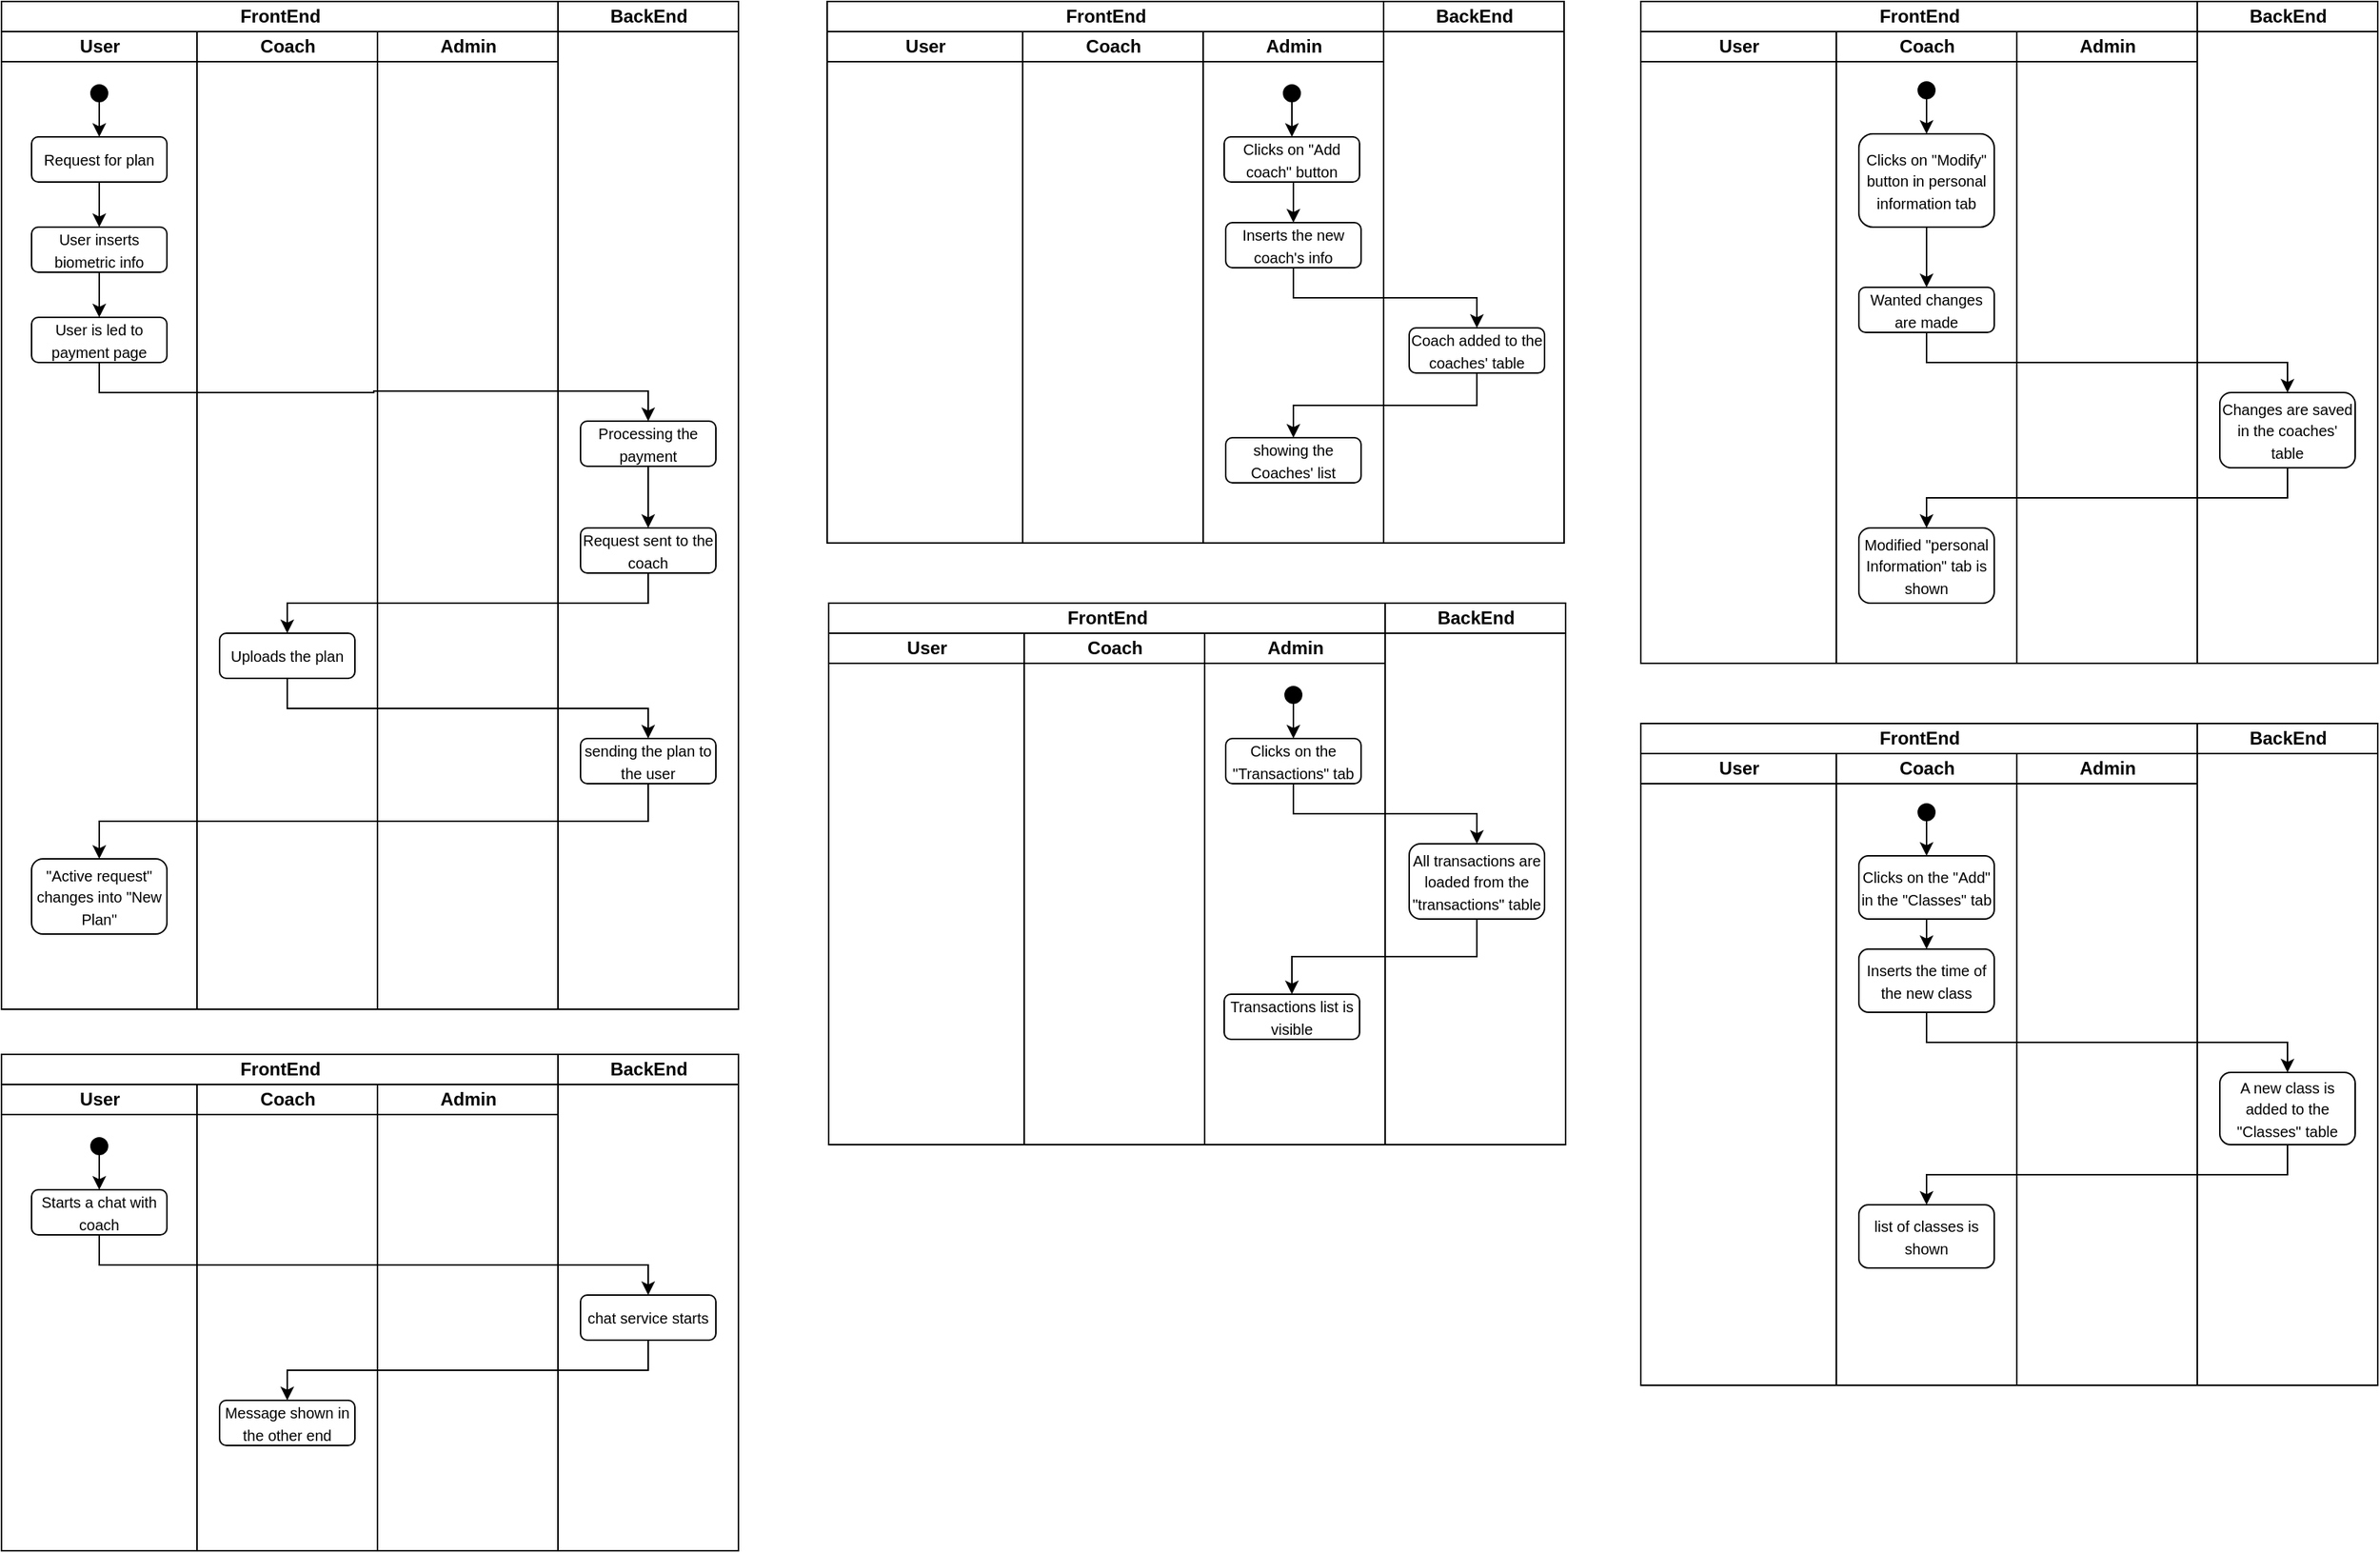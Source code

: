 <mxfile version="24.8.4">
  <diagram name="Page-1" id="aVtSVDIUYvsMCQ0X3oC_">
    <mxGraphModel dx="2978" dy="1590" grid="1" gridSize="10" guides="1" tooltips="1" connect="1" arrows="1" fold="1" page="1" pageScale="1" pageWidth="1100" pageHeight="1100" math="0" shadow="0">
      <root>
        <mxCell id="0" />
        <mxCell id="1" parent="0" />
        <mxCell id="vooDA-Ao79tHif5QRkxC-1" value="FrontEnd" style="swimlane;childLayout=stackLayout;resizeParent=1;resizeParentMax=0;startSize=20;html=1;" parent="1" vertex="1">
          <mxGeometry x="90" y="80" width="370" height="670" as="geometry" />
        </mxCell>
        <mxCell id="vooDA-Ao79tHif5QRkxC-2" value="User" style="swimlane;startSize=20;html=1;" parent="vooDA-Ao79tHif5QRkxC-1" vertex="1">
          <mxGeometry y="20" width="130" height="650" as="geometry" />
        </mxCell>
        <mxCell id="C1MrrGzw7vLQF02OaqI--86" style="edgeStyle=orthogonalEdgeStyle;rounded=0;orthogonalLoop=1;jettySize=auto;html=1;exitX=0.5;exitY=1;exitDx=0;exitDy=0;entryX=0.5;entryY=0;entryDx=0;entryDy=0;" edge="1" parent="vooDA-Ao79tHif5QRkxC-2" source="vooDA-Ao79tHif5QRkxC-11" target="C1MrrGzw7vLQF02OaqI--85">
          <mxGeometry relative="1" as="geometry" />
        </mxCell>
        <mxCell id="vooDA-Ao79tHif5QRkxC-11" value="&lt;font style=&quot;font-size: 10px;&quot;&gt;Request for plan&lt;/font&gt;" style="rounded=1;whiteSpace=wrap;html=1;" parent="vooDA-Ao79tHif5QRkxC-2" vertex="1">
          <mxGeometry x="20" y="70" width="90" height="30" as="geometry" />
        </mxCell>
        <mxCell id="vooDA-Ao79tHif5QRkxC-23" style="edgeStyle=orthogonalEdgeStyle;rounded=0;orthogonalLoop=1;jettySize=auto;html=1;exitX=0.5;exitY=1;exitDx=0;exitDy=0;" parent="vooDA-Ao79tHif5QRkxC-2" source="vooDA-Ao79tHif5QRkxC-22" target="vooDA-Ao79tHif5QRkxC-11" edge="1">
          <mxGeometry relative="1" as="geometry" />
        </mxCell>
        <mxCell id="vooDA-Ao79tHif5QRkxC-22" value="" style="shape=ellipse;html=1;fillColor=strokeColor;strokeWidth=2;verticalLabelPosition=bottom;verticalAlignment=top;perimeter=ellipsePerimeter;" parent="vooDA-Ao79tHif5QRkxC-2" vertex="1">
          <mxGeometry x="60" y="36" width="10" height="10" as="geometry" />
        </mxCell>
        <mxCell id="C1MrrGzw7vLQF02OaqI--88" style="edgeStyle=orthogonalEdgeStyle;rounded=0;orthogonalLoop=1;jettySize=auto;html=1;exitX=0.5;exitY=1;exitDx=0;exitDy=0;entryX=0.5;entryY=0;entryDx=0;entryDy=0;" edge="1" parent="vooDA-Ao79tHif5QRkxC-2" source="C1MrrGzw7vLQF02OaqI--85" target="C1MrrGzw7vLQF02OaqI--87">
          <mxGeometry relative="1" as="geometry" />
        </mxCell>
        <mxCell id="C1MrrGzw7vLQF02OaqI--85" value="&lt;font style=&quot;font-size: 10px;&quot;&gt;User inserts biometric info&lt;/font&gt;" style="rounded=1;whiteSpace=wrap;html=1;" vertex="1" parent="vooDA-Ao79tHif5QRkxC-2">
          <mxGeometry x="20" y="130" width="90" height="30" as="geometry" />
        </mxCell>
        <mxCell id="C1MrrGzw7vLQF02OaqI--87" value="&lt;font style=&quot;font-size: 10px;&quot;&gt;User is led to payment page&lt;/font&gt;" style="rounded=1;whiteSpace=wrap;html=1;" vertex="1" parent="vooDA-Ao79tHif5QRkxC-2">
          <mxGeometry x="20" y="190" width="90" height="30" as="geometry" />
        </mxCell>
        <mxCell id="C1MrrGzw7vLQF02OaqI--99" value="&lt;span style=&quot;font-size: 10px;&quot;&gt;&quot;Active request&quot; changes into &quot;New Plan&quot;&lt;/span&gt;" style="rounded=1;whiteSpace=wrap;html=1;" vertex="1" parent="vooDA-Ao79tHif5QRkxC-2">
          <mxGeometry x="20" y="550" width="90" height="50" as="geometry" />
        </mxCell>
        <mxCell id="vooDA-Ao79tHif5QRkxC-3" value="Coach" style="swimlane;startSize=20;html=1;" parent="vooDA-Ao79tHif5QRkxC-1" vertex="1">
          <mxGeometry x="130" y="20" width="120" height="650" as="geometry" />
        </mxCell>
        <mxCell id="C1MrrGzw7vLQF02OaqI--94" value="&lt;span style=&quot;font-size: 10px;&quot;&gt;Uploads the plan&lt;/span&gt;" style="rounded=1;whiteSpace=wrap;html=1;" vertex="1" parent="vooDA-Ao79tHif5QRkxC-3">
          <mxGeometry x="15" y="400" width="90" height="30" as="geometry" />
        </mxCell>
        <mxCell id="vooDA-Ao79tHif5QRkxC-4" value="Admin" style="swimlane;startSize=20;html=1;" parent="vooDA-Ao79tHif5QRkxC-1" vertex="1">
          <mxGeometry x="250" y="20" width="120" height="650" as="geometry" />
        </mxCell>
        <mxCell id="vooDA-Ao79tHif5QRkxC-19" value="BackEnd" style="swimlane;startSize=20;html=1;" parent="1" vertex="1">
          <mxGeometry x="460" y="80" width="120" height="670" as="geometry" />
        </mxCell>
        <mxCell id="C1MrrGzw7vLQF02OaqI--93" style="edgeStyle=orthogonalEdgeStyle;rounded=0;orthogonalLoop=1;jettySize=auto;html=1;exitX=0.5;exitY=1;exitDx=0;exitDy=0;entryX=0.5;entryY=0;entryDx=0;entryDy=0;" edge="1" parent="vooDA-Ao79tHif5QRkxC-19" source="C1MrrGzw7vLQF02OaqI--89" target="C1MrrGzw7vLQF02OaqI--91">
          <mxGeometry relative="1" as="geometry" />
        </mxCell>
        <mxCell id="C1MrrGzw7vLQF02OaqI--89" value="&lt;font style=&quot;font-size: 10px;&quot;&gt;Processing the payment&lt;/font&gt;" style="rounded=1;whiteSpace=wrap;html=1;" vertex="1" parent="vooDA-Ao79tHif5QRkxC-19">
          <mxGeometry x="15" y="279" width="90" height="30" as="geometry" />
        </mxCell>
        <mxCell id="C1MrrGzw7vLQF02OaqI--91" value="&lt;font style=&quot;font-size: 10px;&quot;&gt;Request sent to the coach&lt;/font&gt;" style="rounded=1;whiteSpace=wrap;html=1;" vertex="1" parent="vooDA-Ao79tHif5QRkxC-19">
          <mxGeometry x="15" y="350" width="90" height="30" as="geometry" />
        </mxCell>
        <mxCell id="C1MrrGzw7vLQF02OaqI--97" value="&lt;font style=&quot;font-size: 10px;&quot;&gt;sending the plan to the user&lt;/font&gt;" style="rounded=1;whiteSpace=wrap;html=1;" vertex="1" parent="vooDA-Ao79tHif5QRkxC-19">
          <mxGeometry x="15" y="490" width="90" height="30" as="geometry" />
        </mxCell>
        <mxCell id="C1MrrGzw7vLQF02OaqI--1" value="FrontEnd" style="swimlane;childLayout=stackLayout;resizeParent=1;resizeParentMax=0;startSize=20;html=1;" vertex="1" parent="1">
          <mxGeometry x="90" y="780" width="370" height="330" as="geometry" />
        </mxCell>
        <mxCell id="C1MrrGzw7vLQF02OaqI--2" value="User" style="swimlane;startSize=20;html=1;" vertex="1" parent="C1MrrGzw7vLQF02OaqI--1">
          <mxGeometry y="20" width="130" height="310" as="geometry" />
        </mxCell>
        <mxCell id="C1MrrGzw7vLQF02OaqI--3" value="&lt;span style=&quot;font-size: 10px;&quot;&gt;Starts a chat with coach&lt;/span&gt;" style="rounded=1;whiteSpace=wrap;html=1;" vertex="1" parent="C1MrrGzw7vLQF02OaqI--2">
          <mxGeometry x="20" y="70" width="90" height="30" as="geometry" />
        </mxCell>
        <mxCell id="C1MrrGzw7vLQF02OaqI--4" style="edgeStyle=orthogonalEdgeStyle;rounded=0;orthogonalLoop=1;jettySize=auto;html=1;exitX=0.5;exitY=1;exitDx=0;exitDy=0;" edge="1" parent="C1MrrGzw7vLQF02OaqI--2" source="C1MrrGzw7vLQF02OaqI--5" target="C1MrrGzw7vLQF02OaqI--3">
          <mxGeometry relative="1" as="geometry" />
        </mxCell>
        <mxCell id="C1MrrGzw7vLQF02OaqI--5" value="" style="shape=ellipse;html=1;fillColor=strokeColor;strokeWidth=2;verticalLabelPosition=bottom;verticalAlignment=top;perimeter=ellipsePerimeter;" vertex="1" parent="C1MrrGzw7vLQF02OaqI--2">
          <mxGeometry x="60" y="36" width="10" height="10" as="geometry" />
        </mxCell>
        <mxCell id="C1MrrGzw7vLQF02OaqI--7" value="Coach" style="swimlane;startSize=20;html=1;" vertex="1" parent="C1MrrGzw7vLQF02OaqI--1">
          <mxGeometry x="130" y="20" width="120" height="310" as="geometry" />
        </mxCell>
        <mxCell id="C1MrrGzw7vLQF02OaqI--25" value="&lt;span style=&quot;font-size: 10px;&quot;&gt;Message shown in the other end&lt;/span&gt;" style="rounded=1;whiteSpace=wrap;html=1;" vertex="1" parent="C1MrrGzw7vLQF02OaqI--7">
          <mxGeometry x="15" y="210" width="90" height="30" as="geometry" />
        </mxCell>
        <mxCell id="C1MrrGzw7vLQF02OaqI--9" value="Admin" style="swimlane;startSize=20;html=1;" vertex="1" parent="C1MrrGzw7vLQF02OaqI--1">
          <mxGeometry x="250" y="20" width="120" height="310" as="geometry" />
        </mxCell>
        <mxCell id="C1MrrGzw7vLQF02OaqI--10" value="BackEnd" style="swimlane;startSize=20;html=1;" vertex="1" parent="1">
          <mxGeometry x="460" y="780" width="120" height="330" as="geometry" />
        </mxCell>
        <mxCell id="C1MrrGzw7vLQF02OaqI--17" value="&lt;span style=&quot;font-size: 10px;&quot;&gt;chat service starts&lt;/span&gt;" style="rounded=1;whiteSpace=wrap;html=1;" vertex="1" parent="C1MrrGzw7vLQF02OaqI--10">
          <mxGeometry x="15" y="160" width="90" height="30" as="geometry" />
        </mxCell>
        <mxCell id="C1MrrGzw7vLQF02OaqI--14" style="edgeStyle=orthogonalEdgeStyle;rounded=0;orthogonalLoop=1;jettySize=auto;html=1;exitX=0.5;exitY=1;exitDx=0;exitDy=0;" edge="1" parent="1" source="C1MrrGzw7vLQF02OaqI--11">
          <mxGeometry relative="1" as="geometry">
            <mxPoint x="840.059" y="310" as="targetPoint" />
          </mxGeometry>
        </mxCell>
        <mxCell id="C1MrrGzw7vLQF02OaqI--15" style="edgeStyle=orthogonalEdgeStyle;rounded=0;orthogonalLoop=1;jettySize=auto;html=1;exitX=0.5;exitY=1;exitDx=0;exitDy=0;entryX=0.5;entryY=0;entryDx=0;entryDy=0;" edge="1" parent="1" source="C1MrrGzw7vLQF02OaqI--8">
          <mxGeometry relative="1" as="geometry">
            <mxPoint x="1080" y="380" as="targetPoint" />
          </mxGeometry>
        </mxCell>
        <mxCell id="C1MrrGzw7vLQF02OaqI--16" style="edgeStyle=orthogonalEdgeStyle;rounded=0;orthogonalLoop=1;jettySize=auto;html=1;exitX=0.5;exitY=1;exitDx=0;exitDy=0;" edge="1" parent="1" source="C1MrrGzw7vLQF02OaqI--12">
          <mxGeometry relative="1" as="geometry">
            <mxPoint x="715" y="467" as="targetPoint" />
          </mxGeometry>
        </mxCell>
        <mxCell id="C1MrrGzw7vLQF02OaqI--18" style="edgeStyle=orthogonalEdgeStyle;rounded=0;orthogonalLoop=1;jettySize=auto;html=1;exitX=0.5;exitY=1;exitDx=0;exitDy=0;entryX=0.5;entryY=0;entryDx=0;entryDy=0;" edge="1" parent="1" source="C1MrrGzw7vLQF02OaqI--3" target="C1MrrGzw7vLQF02OaqI--17">
          <mxGeometry relative="1" as="geometry" />
        </mxCell>
        <mxCell id="C1MrrGzw7vLQF02OaqI--26" style="edgeStyle=orthogonalEdgeStyle;rounded=0;orthogonalLoop=1;jettySize=auto;html=1;exitX=0.5;exitY=1;exitDx=0;exitDy=0;entryX=0.5;entryY=0;entryDx=0;entryDy=0;" edge="1" parent="1" source="C1MrrGzw7vLQF02OaqI--17" target="C1MrrGzw7vLQF02OaqI--25">
          <mxGeometry relative="1" as="geometry" />
        </mxCell>
        <mxCell id="C1MrrGzw7vLQF02OaqI--51" value="FrontEnd" style="swimlane;childLayout=stackLayout;resizeParent=1;resizeParentMax=0;startSize=20;html=1;" vertex="1" parent="1">
          <mxGeometry x="1180" y="80" width="370" height="440" as="geometry" />
        </mxCell>
        <mxCell id="C1MrrGzw7vLQF02OaqI--52" value="User" style="swimlane;startSize=20;html=1;" vertex="1" parent="C1MrrGzw7vLQF02OaqI--51">
          <mxGeometry y="20" width="130" height="420" as="geometry" />
        </mxCell>
        <mxCell id="C1MrrGzw7vLQF02OaqI--56" value="Coach" style="swimlane;startSize=20;html=1;" vertex="1" parent="C1MrrGzw7vLQF02OaqI--51">
          <mxGeometry x="130" y="20" width="120" height="420" as="geometry" />
        </mxCell>
        <mxCell id="C1MrrGzw7vLQF02OaqI--107" style="edgeStyle=orthogonalEdgeStyle;rounded=0;orthogonalLoop=1;jettySize=auto;html=1;exitX=0.5;exitY=1;exitDx=0;exitDy=0;entryX=0.5;entryY=0;entryDx=0;entryDy=0;" edge="1" parent="C1MrrGzw7vLQF02OaqI--56" source="C1MrrGzw7vLQF02OaqI--101" target="C1MrrGzw7vLQF02OaqI--104">
          <mxGeometry relative="1" as="geometry" />
        </mxCell>
        <mxCell id="C1MrrGzw7vLQF02OaqI--101" value="&lt;span style=&quot;font-size: 10px;&quot;&gt;Clicks on &quot;Modify&quot; button in personal information tab&lt;/span&gt;" style="rounded=1;whiteSpace=wrap;html=1;" vertex="1" parent="C1MrrGzw7vLQF02OaqI--56">
          <mxGeometry x="15" y="68" width="90" height="62" as="geometry" />
        </mxCell>
        <mxCell id="C1MrrGzw7vLQF02OaqI--102" style="edgeStyle=orthogonalEdgeStyle;rounded=0;orthogonalLoop=1;jettySize=auto;html=1;exitX=0.5;exitY=1;exitDx=0;exitDy=0;" edge="1" parent="C1MrrGzw7vLQF02OaqI--56" source="C1MrrGzw7vLQF02OaqI--103" target="C1MrrGzw7vLQF02OaqI--101">
          <mxGeometry relative="1" as="geometry" />
        </mxCell>
        <mxCell id="C1MrrGzw7vLQF02OaqI--103" value="" style="shape=ellipse;html=1;fillColor=strokeColor;strokeWidth=2;verticalLabelPosition=bottom;verticalAlignment=top;perimeter=ellipsePerimeter;" vertex="1" parent="C1MrrGzw7vLQF02OaqI--56">
          <mxGeometry x="55" y="34" width="10" height="10" as="geometry" />
        </mxCell>
        <mxCell id="C1MrrGzw7vLQF02OaqI--104" value="&lt;span style=&quot;font-size: 10px;&quot;&gt;Wanted changes are made&lt;/span&gt;" style="rounded=1;whiteSpace=wrap;html=1;" vertex="1" parent="C1MrrGzw7vLQF02OaqI--56">
          <mxGeometry x="15" y="170" width="90" height="30" as="geometry" />
        </mxCell>
        <mxCell id="C1MrrGzw7vLQF02OaqI--110" value="&lt;span style=&quot;font-size: 10px;&quot;&gt;Modified &quot;personal Information&quot; tab is shown&lt;/span&gt;" style="rounded=1;whiteSpace=wrap;html=1;" vertex="1" parent="C1MrrGzw7vLQF02OaqI--56">
          <mxGeometry x="15" y="330" width="90" height="50" as="geometry" />
        </mxCell>
        <mxCell id="C1MrrGzw7vLQF02OaqI--58" value="Admin" style="swimlane;startSize=20;html=1;" vertex="1" parent="C1MrrGzw7vLQF02OaqI--51">
          <mxGeometry x="250" y="20" width="120" height="420" as="geometry" />
        </mxCell>
        <mxCell id="C1MrrGzw7vLQF02OaqI--59" value="BackEnd" style="swimlane;startSize=20;html=1;" vertex="1" parent="1">
          <mxGeometry x="1550" y="80" width="120" height="440" as="geometry" />
        </mxCell>
        <mxCell id="C1MrrGzw7vLQF02OaqI--108" value="&lt;span style=&quot;font-size: 10px;&quot;&gt;Changes are saved in the coaches&#39; table&lt;/span&gt;" style="rounded=1;whiteSpace=wrap;html=1;" vertex="1" parent="C1MrrGzw7vLQF02OaqI--59">
          <mxGeometry x="15" y="260" width="90" height="50" as="geometry" />
        </mxCell>
        <mxCell id="C1MrrGzw7vLQF02OaqI--71" value="FrontEnd" style="swimlane;childLayout=stackLayout;resizeParent=1;resizeParentMax=0;startSize=20;html=1;" vertex="1" parent="1">
          <mxGeometry x="639" y="80" width="370" height="360" as="geometry" />
        </mxCell>
        <mxCell id="C1MrrGzw7vLQF02OaqI--72" value="User" style="swimlane;startSize=20;html=1;" vertex="1" parent="C1MrrGzw7vLQF02OaqI--71">
          <mxGeometry y="20" width="130" height="340" as="geometry" />
        </mxCell>
        <mxCell id="C1MrrGzw7vLQF02OaqI--73" value="&lt;span style=&quot;font-size: 10px;&quot;&gt;Clicks on &quot;Add coach&quot; button&lt;/span&gt;" style="rounded=1;whiteSpace=wrap;html=1;" vertex="1" parent="C1MrrGzw7vLQF02OaqI--72">
          <mxGeometry x="264" y="70" width="90" height="30" as="geometry" />
        </mxCell>
        <mxCell id="C1MrrGzw7vLQF02OaqI--74" style="edgeStyle=orthogonalEdgeStyle;rounded=0;orthogonalLoop=1;jettySize=auto;html=1;exitX=0.5;exitY=1;exitDx=0;exitDy=0;" edge="1" parent="C1MrrGzw7vLQF02OaqI--72" source="C1MrrGzw7vLQF02OaqI--75" target="C1MrrGzw7vLQF02OaqI--73">
          <mxGeometry relative="1" as="geometry" />
        </mxCell>
        <mxCell id="C1MrrGzw7vLQF02OaqI--75" value="" style="shape=ellipse;html=1;fillColor=strokeColor;strokeWidth=2;verticalLabelPosition=bottom;verticalAlignment=top;perimeter=ellipsePerimeter;" vertex="1" parent="C1MrrGzw7vLQF02OaqI--72">
          <mxGeometry x="304" y="36" width="10" height="10" as="geometry" />
        </mxCell>
        <mxCell id="C1MrrGzw7vLQF02OaqI--76" value="Coach" style="swimlane;startSize=20;html=1;" vertex="1" parent="C1MrrGzw7vLQF02OaqI--71">
          <mxGeometry x="130" y="20" width="120" height="340" as="geometry" />
        </mxCell>
        <mxCell id="C1MrrGzw7vLQF02OaqI--77" value="Admin" style="swimlane;startSize=20;html=1;" vertex="1" parent="C1MrrGzw7vLQF02OaqI--71">
          <mxGeometry x="250" y="20" width="120" height="340" as="geometry" />
        </mxCell>
        <mxCell id="C1MrrGzw7vLQF02OaqI--79" value="&lt;span style=&quot;font-size: 10px;&quot;&gt;Inserts the new coach&#39;s info&lt;/span&gt;" style="rounded=1;whiteSpace=wrap;html=1;" vertex="1" parent="C1MrrGzw7vLQF02OaqI--77">
          <mxGeometry x="15" y="127" width="90" height="30" as="geometry" />
        </mxCell>
        <mxCell id="C1MrrGzw7vLQF02OaqI--83" value="&lt;span style=&quot;font-size: 10px;&quot;&gt;showing the Coaches&#39; list&lt;/span&gt;" style="rounded=1;whiteSpace=wrap;html=1;" vertex="1" parent="C1MrrGzw7vLQF02OaqI--77">
          <mxGeometry x="15" y="270" width="90" height="30" as="geometry" />
        </mxCell>
        <mxCell id="C1MrrGzw7vLQF02OaqI--80" style="edgeStyle=orthogonalEdgeStyle;rounded=0;orthogonalLoop=1;jettySize=auto;html=1;exitX=0.5;exitY=1;exitDx=0;exitDy=0;entryX=0.5;entryY=0;entryDx=0;entryDy=0;" edge="1" parent="C1MrrGzw7vLQF02OaqI--71" source="C1MrrGzw7vLQF02OaqI--73" target="C1MrrGzw7vLQF02OaqI--79">
          <mxGeometry relative="1" as="geometry" />
        </mxCell>
        <mxCell id="C1MrrGzw7vLQF02OaqI--78" value="BackEnd" style="swimlane;startSize=20;html=1;" vertex="1" parent="1">
          <mxGeometry x="1009" y="80" width="120" height="360" as="geometry" />
        </mxCell>
        <mxCell id="C1MrrGzw7vLQF02OaqI--81" value="&lt;span style=&quot;font-size: 10px;&quot;&gt;Coach added to the coaches&#39; table&lt;/span&gt;" style="rounded=1;whiteSpace=wrap;html=1;" vertex="1" parent="C1MrrGzw7vLQF02OaqI--78">
          <mxGeometry x="17" y="217" width="90" height="30" as="geometry" />
        </mxCell>
        <mxCell id="C1MrrGzw7vLQF02OaqI--82" style="edgeStyle=orthogonalEdgeStyle;rounded=0;orthogonalLoop=1;jettySize=auto;html=1;exitX=0.5;exitY=1;exitDx=0;exitDy=0;entryX=0.5;entryY=0;entryDx=0;entryDy=0;" edge="1" parent="1" source="C1MrrGzw7vLQF02OaqI--79" target="C1MrrGzw7vLQF02OaqI--81">
          <mxGeometry relative="1" as="geometry" />
        </mxCell>
        <mxCell id="C1MrrGzw7vLQF02OaqI--84" style="edgeStyle=orthogonalEdgeStyle;rounded=0;orthogonalLoop=1;jettySize=auto;html=1;exitX=0.5;exitY=1;exitDx=0;exitDy=0;entryX=0.5;entryY=0;entryDx=0;entryDy=0;" edge="1" parent="1" source="C1MrrGzw7vLQF02OaqI--81" target="C1MrrGzw7vLQF02OaqI--83">
          <mxGeometry relative="1" as="geometry" />
        </mxCell>
        <mxCell id="C1MrrGzw7vLQF02OaqI--90" style="edgeStyle=orthogonalEdgeStyle;rounded=0;orthogonalLoop=1;jettySize=auto;html=1;exitX=0.5;exitY=1;exitDx=0;exitDy=0;entryX=0.5;entryY=0;entryDx=0;entryDy=0;" edge="1" parent="1" source="C1MrrGzw7vLQF02OaqI--87" target="C1MrrGzw7vLQF02OaqI--89">
          <mxGeometry relative="1" as="geometry" />
        </mxCell>
        <mxCell id="C1MrrGzw7vLQF02OaqI--95" style="edgeStyle=orthogonalEdgeStyle;rounded=0;orthogonalLoop=1;jettySize=auto;html=1;exitX=0.5;exitY=1;exitDx=0;exitDy=0;entryX=0.5;entryY=0;entryDx=0;entryDy=0;" edge="1" parent="1" source="C1MrrGzw7vLQF02OaqI--91" target="C1MrrGzw7vLQF02OaqI--94">
          <mxGeometry relative="1" as="geometry" />
        </mxCell>
        <mxCell id="C1MrrGzw7vLQF02OaqI--98" style="edgeStyle=orthogonalEdgeStyle;rounded=0;orthogonalLoop=1;jettySize=auto;html=1;exitX=0.5;exitY=1;exitDx=0;exitDy=0;" edge="1" parent="1" source="C1MrrGzw7vLQF02OaqI--94" target="C1MrrGzw7vLQF02OaqI--97">
          <mxGeometry relative="1" as="geometry" />
        </mxCell>
        <mxCell id="C1MrrGzw7vLQF02OaqI--100" style="edgeStyle=orthogonalEdgeStyle;rounded=0;orthogonalLoop=1;jettySize=auto;html=1;exitX=0.5;exitY=1;exitDx=0;exitDy=0;entryX=0.5;entryY=0;entryDx=0;entryDy=0;" edge="1" parent="1" source="C1MrrGzw7vLQF02OaqI--97" target="C1MrrGzw7vLQF02OaqI--99">
          <mxGeometry relative="1" as="geometry" />
        </mxCell>
        <mxCell id="C1MrrGzw7vLQF02OaqI--109" style="edgeStyle=orthogonalEdgeStyle;rounded=0;orthogonalLoop=1;jettySize=auto;html=1;exitX=0.5;exitY=1;exitDx=0;exitDy=0;entryX=0.5;entryY=0;entryDx=0;entryDy=0;" edge="1" parent="1" source="C1MrrGzw7vLQF02OaqI--104" target="C1MrrGzw7vLQF02OaqI--108">
          <mxGeometry relative="1" as="geometry" />
        </mxCell>
        <mxCell id="C1MrrGzw7vLQF02OaqI--111" style="edgeStyle=orthogonalEdgeStyle;rounded=0;orthogonalLoop=1;jettySize=auto;html=1;exitX=0.5;exitY=1;exitDx=0;exitDy=0;entryX=0.5;entryY=0;entryDx=0;entryDy=0;" edge="1" parent="1" source="C1MrrGzw7vLQF02OaqI--108" target="C1MrrGzw7vLQF02OaqI--110">
          <mxGeometry relative="1" as="geometry" />
        </mxCell>
        <mxCell id="C1MrrGzw7vLQF02OaqI--112" value="FrontEnd" style="swimlane;childLayout=stackLayout;resizeParent=1;resizeParentMax=0;startSize=20;html=1;" vertex="1" parent="1">
          <mxGeometry x="640" y="480" width="370" height="360" as="geometry" />
        </mxCell>
        <mxCell id="C1MrrGzw7vLQF02OaqI--113" value="User" style="swimlane;startSize=20;html=1;" vertex="1" parent="C1MrrGzw7vLQF02OaqI--112">
          <mxGeometry y="20" width="130" height="340" as="geometry" />
        </mxCell>
        <mxCell id="C1MrrGzw7vLQF02OaqI--114" value="&lt;span style=&quot;font-size: 10px;&quot;&gt;Clicks on the &quot;Transactions&quot; tab&lt;/span&gt;" style="rounded=1;whiteSpace=wrap;html=1;" vertex="1" parent="C1MrrGzw7vLQF02OaqI--113">
          <mxGeometry x="264" y="70" width="90" height="30" as="geometry" />
        </mxCell>
        <mxCell id="C1MrrGzw7vLQF02OaqI--115" style="edgeStyle=orthogonalEdgeStyle;rounded=0;orthogonalLoop=1;jettySize=auto;html=1;exitX=0.5;exitY=1;exitDx=0;exitDy=0;" edge="1" parent="C1MrrGzw7vLQF02OaqI--113" source="C1MrrGzw7vLQF02OaqI--116" target="C1MrrGzw7vLQF02OaqI--114">
          <mxGeometry relative="1" as="geometry" />
        </mxCell>
        <mxCell id="C1MrrGzw7vLQF02OaqI--116" value="" style="shape=ellipse;html=1;fillColor=strokeColor;strokeWidth=2;verticalLabelPosition=bottom;verticalAlignment=top;perimeter=ellipsePerimeter;" vertex="1" parent="C1MrrGzw7vLQF02OaqI--113">
          <mxGeometry x="304" y="36" width="10" height="10" as="geometry" />
        </mxCell>
        <mxCell id="C1MrrGzw7vLQF02OaqI--117" value="Coach" style="swimlane;startSize=20;html=1;" vertex="1" parent="C1MrrGzw7vLQF02OaqI--112">
          <mxGeometry x="130" y="20" width="120" height="340" as="geometry" />
        </mxCell>
        <mxCell id="C1MrrGzw7vLQF02OaqI--118" value="Admin" style="swimlane;startSize=20;html=1;" vertex="1" parent="C1MrrGzw7vLQF02OaqI--112">
          <mxGeometry x="250" y="20" width="120" height="340" as="geometry" />
        </mxCell>
        <mxCell id="C1MrrGzw7vLQF02OaqI--142" value="&lt;span style=&quot;font-size: 10px;&quot;&gt;Transactions list is visible&lt;/span&gt;" style="rounded=1;whiteSpace=wrap;html=1;" vertex="1" parent="C1MrrGzw7vLQF02OaqI--118">
          <mxGeometry x="13" y="240" width="90" height="30" as="geometry" />
        </mxCell>
        <mxCell id="C1MrrGzw7vLQF02OaqI--122" value="BackEnd" style="swimlane;startSize=20;html=1;" vertex="1" parent="1">
          <mxGeometry x="1010" y="480" width="120" height="360" as="geometry" />
        </mxCell>
        <mxCell id="C1MrrGzw7vLQF02OaqI--140" value="&lt;span style=&quot;font-size: 10px;&quot;&gt;All transactions are loaded from the &quot;transactions&quot; table&lt;/span&gt;" style="rounded=1;whiteSpace=wrap;html=1;" vertex="1" parent="C1MrrGzw7vLQF02OaqI--122">
          <mxGeometry x="16" y="160" width="90" height="50" as="geometry" />
        </mxCell>
        <mxCell id="C1MrrGzw7vLQF02OaqI--141" style="edgeStyle=orthogonalEdgeStyle;rounded=0;orthogonalLoop=1;jettySize=auto;html=1;exitX=0.5;exitY=1;exitDx=0;exitDy=0;entryX=0.5;entryY=0;entryDx=0;entryDy=0;" edge="1" parent="1" source="C1MrrGzw7vLQF02OaqI--114" target="C1MrrGzw7vLQF02OaqI--140">
          <mxGeometry relative="1" as="geometry" />
        </mxCell>
        <mxCell id="C1MrrGzw7vLQF02OaqI--143" style="edgeStyle=orthogonalEdgeStyle;rounded=0;orthogonalLoop=1;jettySize=auto;html=1;exitX=0.5;exitY=1;exitDx=0;exitDy=0;" edge="1" parent="1" source="C1MrrGzw7vLQF02OaqI--140" target="C1MrrGzw7vLQF02OaqI--142">
          <mxGeometry relative="1" as="geometry" />
        </mxCell>
        <mxCell id="C1MrrGzw7vLQF02OaqI--144" value="FrontEnd" style="swimlane;childLayout=stackLayout;resizeParent=1;resizeParentMax=0;startSize=20;html=1;" vertex="1" parent="1">
          <mxGeometry x="1180" y="560" width="370" height="440" as="geometry" />
        </mxCell>
        <mxCell id="C1MrrGzw7vLQF02OaqI--145" value="User" style="swimlane;startSize=20;html=1;" vertex="1" parent="C1MrrGzw7vLQF02OaqI--144">
          <mxGeometry y="20" width="130" height="420" as="geometry" />
        </mxCell>
        <mxCell id="C1MrrGzw7vLQF02OaqI--146" value="Coach" style="swimlane;startSize=20;html=1;" vertex="1" parent="C1MrrGzw7vLQF02OaqI--144">
          <mxGeometry x="130" y="20" width="120" height="420" as="geometry" />
        </mxCell>
        <mxCell id="C1MrrGzw7vLQF02OaqI--159" style="edgeStyle=orthogonalEdgeStyle;rounded=0;orthogonalLoop=1;jettySize=auto;html=1;exitX=0.5;exitY=1;exitDx=0;exitDy=0;entryX=0.5;entryY=0;entryDx=0;entryDy=0;" edge="1" parent="C1MrrGzw7vLQF02OaqI--146" source="C1MrrGzw7vLQF02OaqI--148" target="C1MrrGzw7vLQF02OaqI--158">
          <mxGeometry relative="1" as="geometry" />
        </mxCell>
        <mxCell id="C1MrrGzw7vLQF02OaqI--148" value="&lt;span style=&quot;font-size: 10px;&quot;&gt;Clicks on the &quot;Add&quot; in the &quot;Classes&quot; tab&lt;/span&gt;" style="rounded=1;whiteSpace=wrap;html=1;" vertex="1" parent="C1MrrGzw7vLQF02OaqI--146">
          <mxGeometry x="15" y="68" width="90" height="42" as="geometry" />
        </mxCell>
        <mxCell id="C1MrrGzw7vLQF02OaqI--149" style="edgeStyle=orthogonalEdgeStyle;rounded=0;orthogonalLoop=1;jettySize=auto;html=1;exitX=0.5;exitY=1;exitDx=0;exitDy=0;" edge="1" parent="C1MrrGzw7vLQF02OaqI--146" source="C1MrrGzw7vLQF02OaqI--150" target="C1MrrGzw7vLQF02OaqI--148">
          <mxGeometry relative="1" as="geometry" />
        </mxCell>
        <mxCell id="C1MrrGzw7vLQF02OaqI--150" value="" style="shape=ellipse;html=1;fillColor=strokeColor;strokeWidth=2;verticalLabelPosition=bottom;verticalAlignment=top;perimeter=ellipsePerimeter;" vertex="1" parent="C1MrrGzw7vLQF02OaqI--146">
          <mxGeometry x="55" y="34" width="10" height="10" as="geometry" />
        </mxCell>
        <mxCell id="C1MrrGzw7vLQF02OaqI--158" value="&lt;span style=&quot;font-size: 10px;&quot;&gt;Inserts the time of the new class&lt;/span&gt;" style="rounded=1;whiteSpace=wrap;html=1;" vertex="1" parent="C1MrrGzw7vLQF02OaqI--146">
          <mxGeometry x="15" y="130" width="90" height="42" as="geometry" />
        </mxCell>
        <mxCell id="C1MrrGzw7vLQF02OaqI--162" value="&lt;span style=&quot;font-size: 10px;&quot;&gt;list of classes is shown&lt;/span&gt;" style="rounded=1;whiteSpace=wrap;html=1;" vertex="1" parent="C1MrrGzw7vLQF02OaqI--146">
          <mxGeometry x="15" y="300" width="90" height="42" as="geometry" />
        </mxCell>
        <mxCell id="C1MrrGzw7vLQF02OaqI--153" value="Admin" style="swimlane;startSize=20;html=1;" vertex="1" parent="C1MrrGzw7vLQF02OaqI--144">
          <mxGeometry x="250" y="20" width="120" height="420" as="geometry" />
        </mxCell>
        <mxCell id="C1MrrGzw7vLQF02OaqI--154" value="BackEnd" style="swimlane;startSize=20;html=1;" vertex="1" parent="1">
          <mxGeometry x="1550" y="560" width="120" height="440" as="geometry" />
        </mxCell>
        <mxCell id="C1MrrGzw7vLQF02OaqI--160" value="&lt;span style=&quot;font-size: 10px;&quot;&gt;A new class is added to the &quot;Classes&quot; table&lt;/span&gt;" style="rounded=1;whiteSpace=wrap;html=1;" vertex="1" parent="C1MrrGzw7vLQF02OaqI--154">
          <mxGeometry x="15" y="232" width="90" height="48" as="geometry" />
        </mxCell>
        <mxCell id="C1MrrGzw7vLQF02OaqI--161" style="edgeStyle=orthogonalEdgeStyle;rounded=0;orthogonalLoop=1;jettySize=auto;html=1;exitX=0.5;exitY=1;exitDx=0;exitDy=0;entryX=0.5;entryY=0;entryDx=0;entryDy=0;" edge="1" parent="1" source="C1MrrGzw7vLQF02OaqI--158" target="C1MrrGzw7vLQF02OaqI--160">
          <mxGeometry relative="1" as="geometry" />
        </mxCell>
        <mxCell id="C1MrrGzw7vLQF02OaqI--163" style="edgeStyle=orthogonalEdgeStyle;rounded=0;orthogonalLoop=1;jettySize=auto;html=1;exitX=0.5;exitY=1;exitDx=0;exitDy=0;entryX=0.5;entryY=0;entryDx=0;entryDy=0;" edge="1" parent="1" source="C1MrrGzw7vLQF02OaqI--160" target="C1MrrGzw7vLQF02OaqI--162">
          <mxGeometry relative="1" as="geometry" />
        </mxCell>
      </root>
    </mxGraphModel>
  </diagram>
</mxfile>
